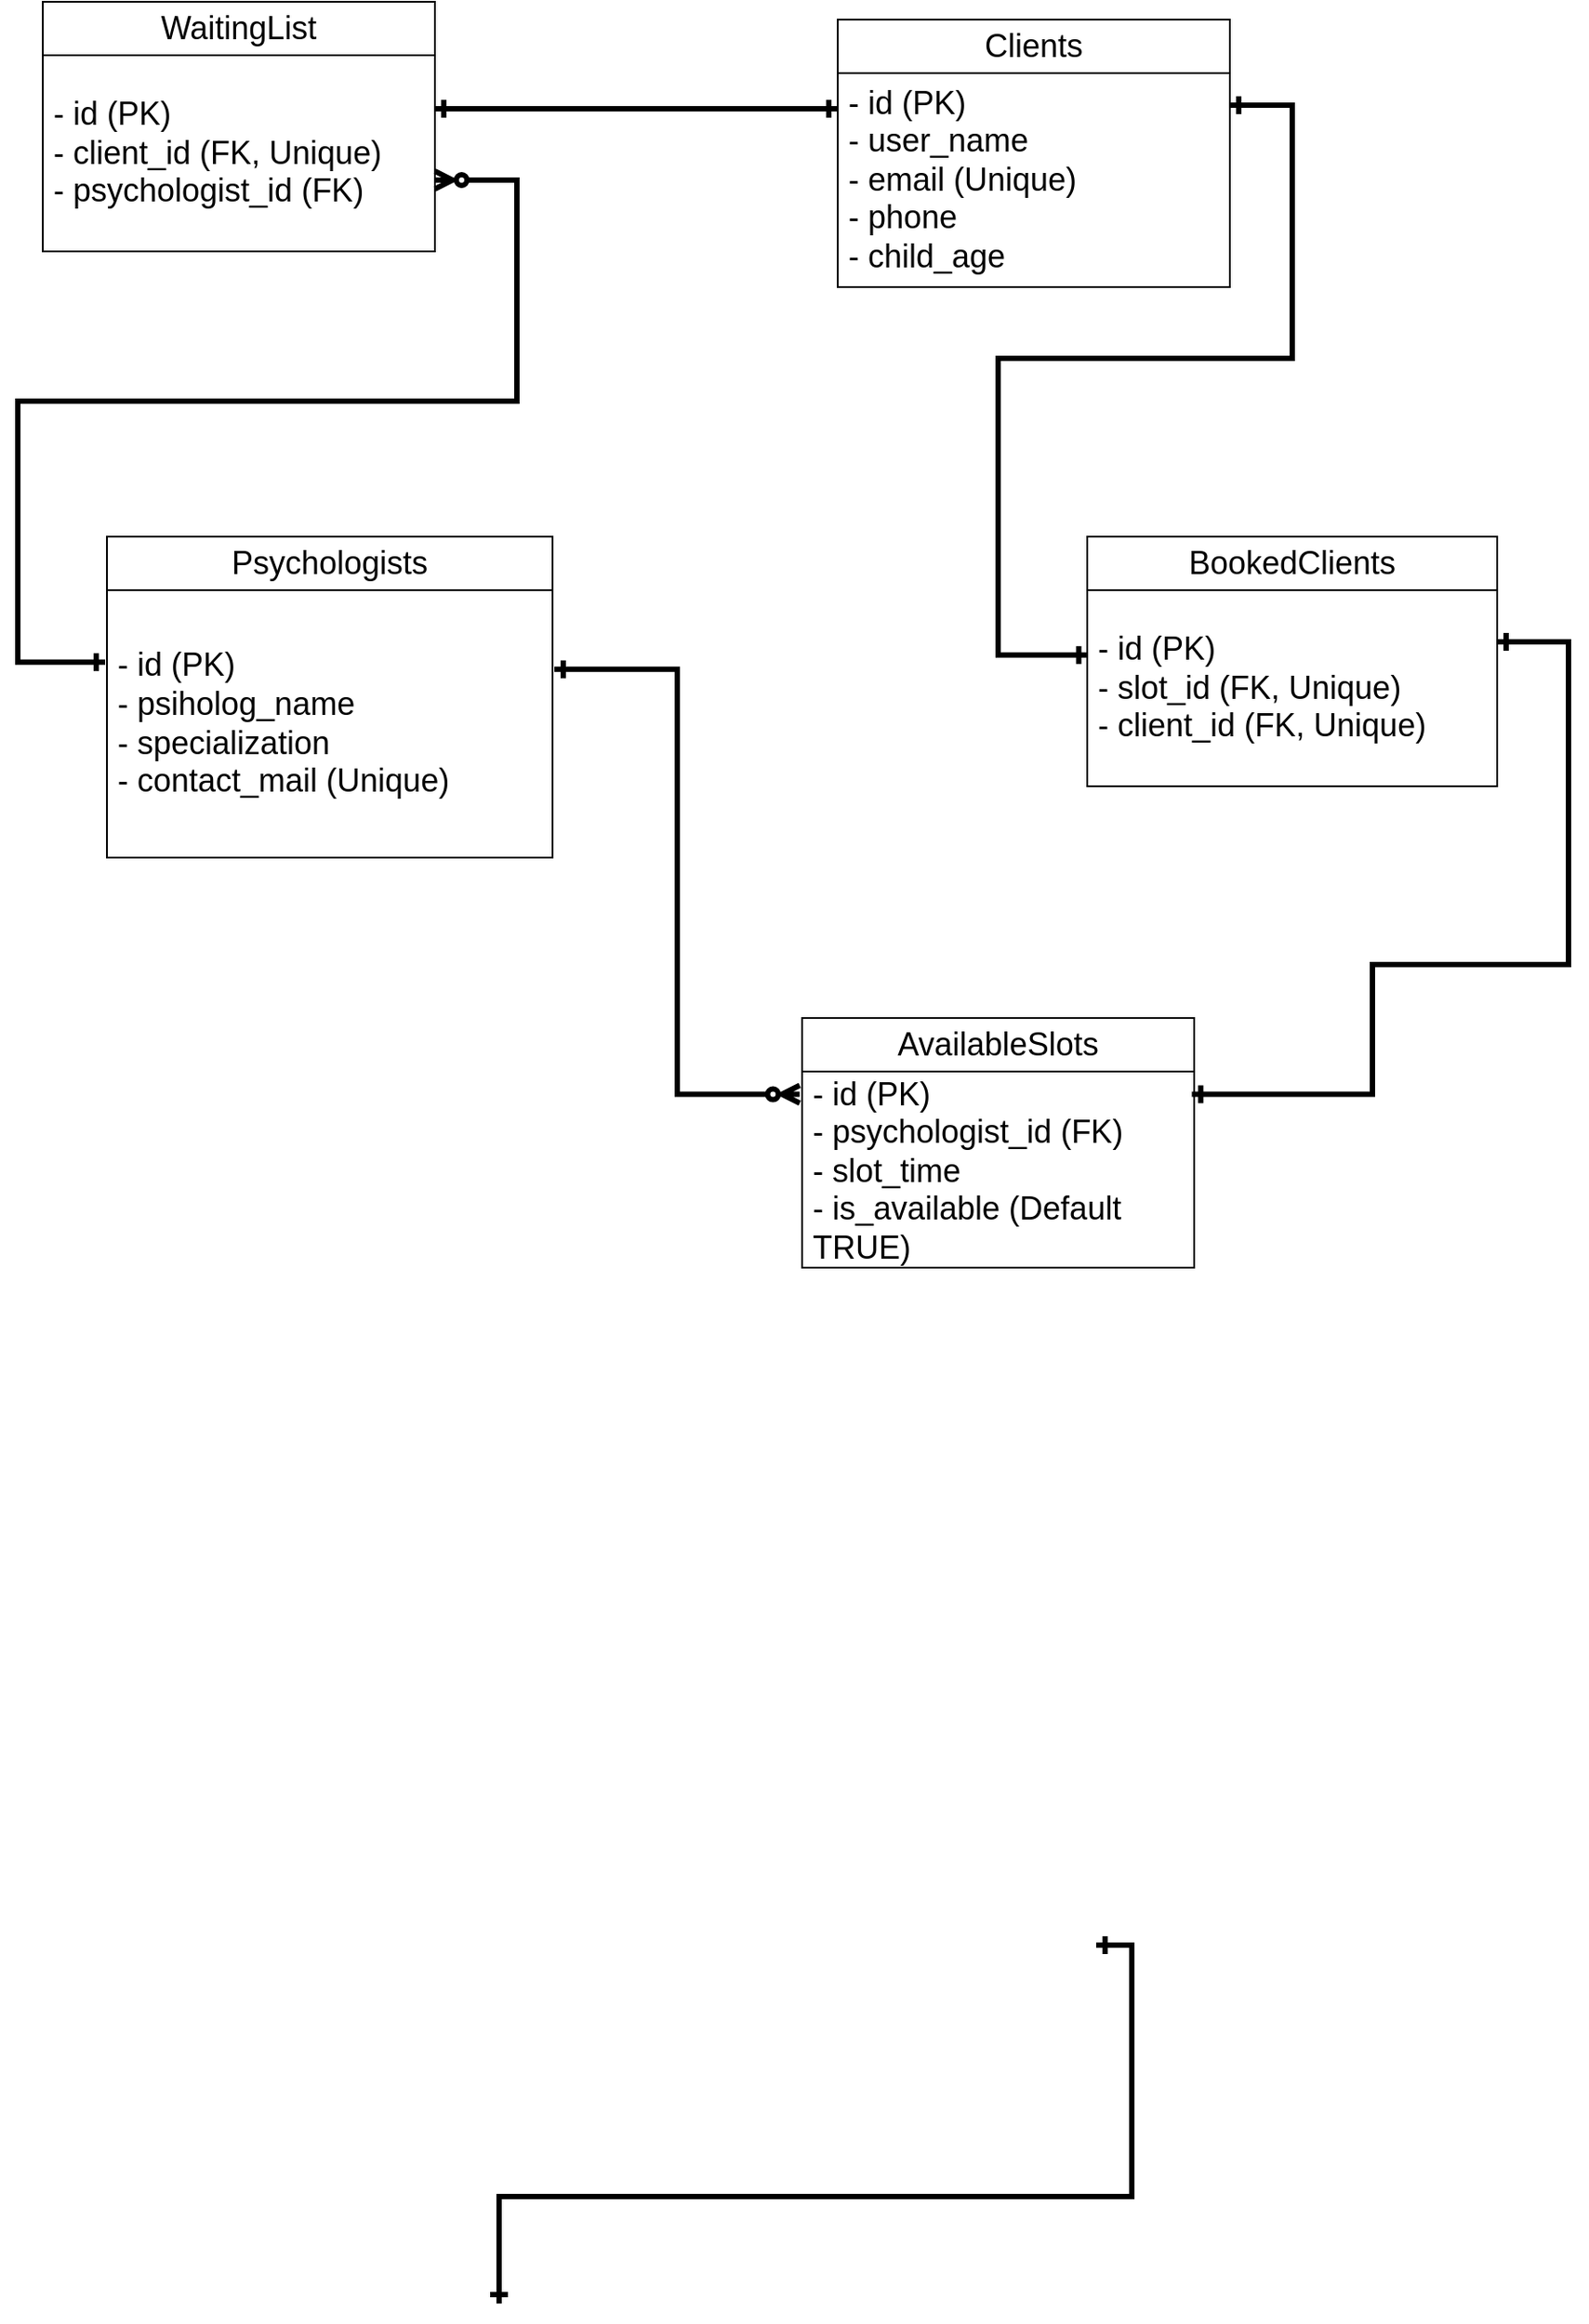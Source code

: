 <mxfile version="25.0.3">
  <diagram name="Страница — 1" id="IHK5FIiIGfOIRxj91h0W">
    <mxGraphModel dx="463" dy="-604" grid="1" gridSize="10" guides="1" tooltips="1" connect="1" arrows="1" fold="1" page="1" pageScale="1" pageWidth="827" pageHeight="1169" math="0" shadow="0">
      <root>
        <mxCell id="0" />
        <mxCell id="1" parent="0" />
        <mxCell id="31CwEy47tp6yuinS11nH-53" value="&lt;font style=&quot;font-size: 18px;&quot;&gt;Psychologists&lt;/font&gt;" style="swimlane;fontStyle=0;childLayout=stackLayout;horizontal=1;startSize=30;horizontalStack=0;resizeParent=1;resizeParentMax=0;resizeLast=0;collapsible=1;marginBottom=0;whiteSpace=wrap;html=1;" parent="1" vertex="1">
          <mxGeometry x="1690" y="1550" width="250" height="180" as="geometry" />
        </mxCell>
        <mxCell id="31CwEy47tp6yuinS11nH-54" value="&lt;font style=&quot;font-size: 18px;&quot;&gt;&lt;span style=&quot;text-align: center;&quot;&gt;- id (PK)&lt;/span&gt;&lt;br style=&quot;text-align: center;&quot;&gt;&lt;span style=&quot;text-align: center;&quot;&gt;- psiholog_name&lt;/span&gt;&lt;br style=&quot;text-align: center;&quot;&gt;&lt;span style=&quot;text-align: center;&quot;&gt;- specialization&lt;/span&gt;&lt;br style=&quot;text-align: center;&quot;&gt;&lt;span style=&quot;text-align: center;&quot;&gt;- contact_mail (Unique)&lt;/span&gt;&lt;/font&gt;" style="text;strokeColor=none;fillColor=none;align=left;verticalAlign=middle;spacingLeft=4;spacingRight=4;overflow=hidden;points=[[0,0.5],[1,0.5]];portConstraint=eastwest;rotatable=0;whiteSpace=wrap;html=1;fontSize=18;" parent="31CwEy47tp6yuinS11nH-53" vertex="1">
          <mxGeometry y="30" width="250" height="150" as="geometry" />
        </mxCell>
        <mxCell id="31CwEy47tp6yuinS11nH-55" value="&lt;font style=&quot;font-size: 18px;&quot;&gt;AvailableSlots&lt;/font&gt;" style="swimlane;fontStyle=0;childLayout=stackLayout;horizontal=1;startSize=30;horizontalStack=0;resizeParent=1;resizeParentMax=0;resizeLast=0;collapsible=1;marginBottom=0;whiteSpace=wrap;html=1;" parent="1" vertex="1">
          <mxGeometry x="2080" y="1820" width="220" height="140" as="geometry">
            <mxRectangle x="2006" y="1520" width="90" height="40" as="alternateBounds" />
          </mxGeometry>
        </mxCell>
        <mxCell id="31CwEy47tp6yuinS11nH-56" value="&lt;font style=&quot;font-size: 18px;&quot;&gt;&lt;span style=&quot;text-align: center;&quot;&gt;- id (PK)&lt;/span&gt;&lt;br style=&quot;text-align: center;&quot;&gt;&lt;span style=&quot;text-align: center;&quot;&gt;- psychologist_id (FK)&lt;/span&gt;&lt;br style=&quot;text-align: center;&quot;&gt;&lt;span style=&quot;text-align: center;&quot;&gt;- slot_time&lt;/span&gt;&lt;br style=&quot;text-align: center;&quot;&gt;&lt;span style=&quot;text-align: center;&quot;&gt;- is_available (Default TRUE)&lt;/span&gt;&lt;/font&gt;" style="text;strokeColor=none;fillColor=none;align=left;verticalAlign=middle;spacingLeft=4;spacingRight=4;overflow=hidden;points=[[0,0.5],[1,0.5]];portConstraint=eastwest;rotatable=0;whiteSpace=wrap;html=1;fontSize=18;" parent="31CwEy47tp6yuinS11nH-55" vertex="1">
          <mxGeometry y="30" width="220" height="110" as="geometry" />
        </mxCell>
        <mxCell id="31CwEy47tp6yuinS11nH-57" value="&lt;font style=&quot;font-size: 18px;&quot;&gt;Clients&lt;/font&gt;" style="swimlane;fontStyle=0;childLayout=stackLayout;horizontal=1;startSize=30;horizontalStack=0;resizeParent=1;resizeParentMax=0;resizeLast=0;collapsible=1;marginBottom=0;whiteSpace=wrap;html=1;" parent="1" vertex="1">
          <mxGeometry x="2100" y="1260" width="220" height="150" as="geometry" />
        </mxCell>
        <mxCell id="31CwEy47tp6yuinS11nH-58" value="&lt;div&gt;&lt;div style=&quot;&quot;&gt;&lt;font style=&quot;font-size: 18px;&quot;&gt;&lt;span style=&quot;text-align: center;&quot;&gt;- id (PK)&lt;/span&gt;&lt;br style=&quot;text-align: center;&quot;&gt;&lt;span style=&quot;text-align: center;&quot;&gt;- user_name&lt;/span&gt;&lt;br style=&quot;text-align: center;&quot;&gt;&lt;span style=&quot;text-align: center;&quot;&gt;- email (Unique)&lt;/span&gt;&lt;br style=&quot;text-align: center;&quot;&gt;&lt;span style=&quot;text-align: center;&quot;&gt;- phone&lt;/span&gt;&lt;br style=&quot;text-align: center;&quot;&gt;&lt;span style=&quot;text-align: center;&quot;&gt;- child_age&lt;/span&gt;&lt;/font&gt;&lt;/div&gt;&lt;/div&gt;" style="text;strokeColor=none;fillColor=none;align=left;verticalAlign=middle;spacingLeft=4;spacingRight=4;overflow=hidden;points=[[0,0.5],[1,0.5]];portConstraint=eastwest;rotatable=0;whiteSpace=wrap;html=1;fontSize=18;" parent="31CwEy47tp6yuinS11nH-57" vertex="1">
          <mxGeometry y="30" width="220" height="120" as="geometry" />
        </mxCell>
        <mxCell id="31CwEy47tp6yuinS11nH-59" value="&lt;span style=&quot;font-size: 18px;&quot;&gt;BookedClients&lt;/span&gt;" style="swimlane;fontStyle=0;childLayout=stackLayout;horizontal=1;startSize=30;horizontalStack=0;resizeParent=1;resizeParentMax=0;resizeLast=0;collapsible=1;marginBottom=0;whiteSpace=wrap;html=1;" parent="1" vertex="1">
          <mxGeometry x="2240" y="1550" width="230" height="140" as="geometry" />
        </mxCell>
        <mxCell id="31CwEy47tp6yuinS11nH-60" value="&lt;div&gt;&lt;font style=&quot;font-size: 18px;&quot;&gt;&lt;span style=&quot;text-align: center;&quot;&gt;- id (PK)&lt;/span&gt;&lt;br style=&quot;text-align: center;&quot;&gt;&lt;span style=&quot;text-align: center;&quot;&gt;- slot_id (FK, Unique)&lt;/span&gt;&lt;br style=&quot;text-align: center;&quot;&gt;&lt;span style=&quot;text-align: center;&quot;&gt;- client_id (FK, Unique)&lt;/span&gt;&lt;/font&gt;&lt;/div&gt;" style="text;strokeColor=none;fillColor=none;align=left;verticalAlign=middle;spacingLeft=4;spacingRight=4;overflow=hidden;points=[[0,0.5],[1,0.5]];portConstraint=eastwest;rotatable=0;whiteSpace=wrap;html=1;fontSize=18;" parent="31CwEy47tp6yuinS11nH-59" vertex="1">
          <mxGeometry y="30" width="230" height="110" as="geometry" />
        </mxCell>
        <mxCell id="31CwEy47tp6yuinS11nH-64" style="edgeStyle=orthogonalEdgeStyle;rounded=0;orthogonalLoop=1;jettySize=auto;html=1;endArrow=ERone;endFill=0;startArrow=ERone;startFill=0;strokeWidth=3;exitX=1;exitY=0.5;exitDx=0;exitDy=0;" parent="1" edge="1">
          <mxGeometry relative="1" as="geometry">
            <mxPoint x="2245" y="2340" as="sourcePoint" />
            <mxPoint x="1910" y="2541" as="targetPoint" />
            <Array as="points">
              <mxPoint x="2265" y="2340" />
              <mxPoint x="2265" y="2481" />
              <mxPoint x="1910" y="2481" />
            </Array>
          </mxGeometry>
        </mxCell>
        <mxCell id="t54TOeEiteNcj-vbZ9f8-12" value="&lt;font style=&quot;font-size: 18px;&quot;&gt;WaitingList&lt;/font&gt;" style="swimlane;fontStyle=0;childLayout=stackLayout;horizontal=1;startSize=30;horizontalStack=0;resizeParent=1;resizeParentMax=0;resizeLast=0;collapsible=1;marginBottom=0;whiteSpace=wrap;html=1;" parent="1" vertex="1">
          <mxGeometry x="1654" y="1250" width="220" height="140" as="geometry">
            <mxRectangle x="2006" y="1520" width="90" height="40" as="alternateBounds" />
          </mxGeometry>
        </mxCell>
        <mxCell id="t54TOeEiteNcj-vbZ9f8-13" value="&lt;font style=&quot;font-size: 18px;&quot;&gt;&lt;span style=&quot;text-align: center;&quot;&gt;-&lt;/span&gt;&lt;font style=&quot;&quot;&gt;&lt;span style=&quot;text-align: center;&quot;&gt; id (PK)&lt;/span&gt;&lt;br style=&quot;text-align: center;&quot;&gt;&lt;span style=&quot;text-align: center;&quot;&gt;- client_id (FK, Unique)&lt;/span&gt;&lt;br style=&quot;text-align: center;&quot;&gt;&lt;span style=&quot;text-align: center;&quot;&gt;- psychologist_id (FK)&lt;/span&gt;&lt;/font&gt;&lt;/font&gt;" style="text;strokeColor=none;fillColor=none;align=left;verticalAlign=middle;spacingLeft=4;spacingRight=4;overflow=hidden;points=[[0,0.5],[1,0.5]];portConstraint=eastwest;rotatable=0;whiteSpace=wrap;html=1;fontSize=18;" parent="t54TOeEiteNcj-vbZ9f8-12" vertex="1">
          <mxGeometry y="30" width="220" height="110" as="geometry" />
        </mxCell>
        <mxCell id="zd09A6Fly7xtId2lwKCd-3" style="edgeStyle=orthogonalEdgeStyle;rounded=0;orthogonalLoop=1;jettySize=auto;html=1;endArrow=ERzeroToMany;endFill=0;startArrow=ERone;startFill=0;strokeWidth=3;exitX=-0.004;exitY=0.269;exitDx=0;exitDy=0;exitPerimeter=0;" edge="1" parent="1" source="31CwEy47tp6yuinS11nH-54" target="t54TOeEiteNcj-vbZ9f8-13">
          <mxGeometry relative="1" as="geometry">
            <mxPoint x="1690" y="1601.45" as="sourcePoint" />
            <mxPoint x="1881.1" y="1370.01" as="targetPoint" />
            <Array as="points">
              <mxPoint x="1640" y="1620" />
              <mxPoint x="1640" y="1474" />
              <mxPoint x="1920" y="1474" />
              <mxPoint x="1920" y="1350" />
            </Array>
          </mxGeometry>
        </mxCell>
        <mxCell id="zd09A6Fly7xtId2lwKCd-4" style="edgeStyle=orthogonalEdgeStyle;rounded=0;orthogonalLoop=1;jettySize=auto;html=1;entryX=-0.006;entryY=0.116;entryDx=0;entryDy=0;endArrow=ERzeroToMany;endFill=0;startArrow=ERone;startFill=0;exitX=1.004;exitY=0.296;exitDx=0;exitDy=0;strokeWidth=3;entryPerimeter=0;exitPerimeter=0;" edge="1" parent="1" source="31CwEy47tp6yuinS11nH-54" target="31CwEy47tp6yuinS11nH-56">
          <mxGeometry relative="1" as="geometry">
            <mxPoint x="1654" y="1695" as="sourcePoint" />
            <mxPoint x="1844" y="1690" as="targetPoint" />
          </mxGeometry>
        </mxCell>
        <mxCell id="zd09A6Fly7xtId2lwKCd-5" style="edgeStyle=orthogonalEdgeStyle;rounded=0;orthogonalLoop=1;jettySize=auto;html=1;endArrow=ERone;endFill=0;startArrow=ERone;startFill=0;strokeWidth=3;entryX=0.001;entryY=0.331;entryDx=0;entryDy=0;entryPerimeter=0;" edge="1" parent="1" target="31CwEy47tp6yuinS11nH-60">
          <mxGeometry relative="1" as="geometry">
            <mxPoint x="2320" y="1308" as="sourcePoint" />
            <mxPoint x="2190" y="1520" as="targetPoint" />
            <Array as="points">
              <mxPoint x="2355" y="1308" />
              <mxPoint x="2355" y="1450" />
              <mxPoint x="2190" y="1450" />
              <mxPoint x="2190" y="1616" />
            </Array>
          </mxGeometry>
        </mxCell>
        <mxCell id="zd09A6Fly7xtId2lwKCd-9" style="edgeStyle=orthogonalEdgeStyle;rounded=0;orthogonalLoop=1;jettySize=auto;html=1;endArrow=ERone;endFill=0;startArrow=ERone;startFill=0;strokeWidth=3;entryX=0.994;entryY=0.116;entryDx=0;entryDy=0;entryPerimeter=0;" edge="1" parent="1" target="31CwEy47tp6yuinS11nH-56">
          <mxGeometry relative="1" as="geometry">
            <mxPoint x="2470" y="1609" as="sourcePoint" />
            <mxPoint x="2622" y="1898" as="targetPoint" />
            <Array as="points">
              <mxPoint x="2510" y="1609" />
              <mxPoint x="2510" y="1790" />
              <mxPoint x="2400" y="1790" />
              <mxPoint x="2400" y="1863" />
            </Array>
          </mxGeometry>
        </mxCell>
        <mxCell id="zd09A6Fly7xtId2lwKCd-11" style="edgeStyle=orthogonalEdgeStyle;rounded=0;orthogonalLoop=1;jettySize=auto;html=1;endArrow=ERone;endFill=0;startArrow=ERone;startFill=0;strokeWidth=3;" edge="1" parent="1" source="t54TOeEiteNcj-vbZ9f8-13">
          <mxGeometry relative="1" as="geometry">
            <mxPoint x="1910" y="1310" as="sourcePoint" />
            <mxPoint x="2100" y="1310" as="targetPoint" />
            <Array as="points">
              <mxPoint x="1930" y="1310" />
              <mxPoint x="1930" y="1310" />
            </Array>
          </mxGeometry>
        </mxCell>
      </root>
    </mxGraphModel>
  </diagram>
</mxfile>
